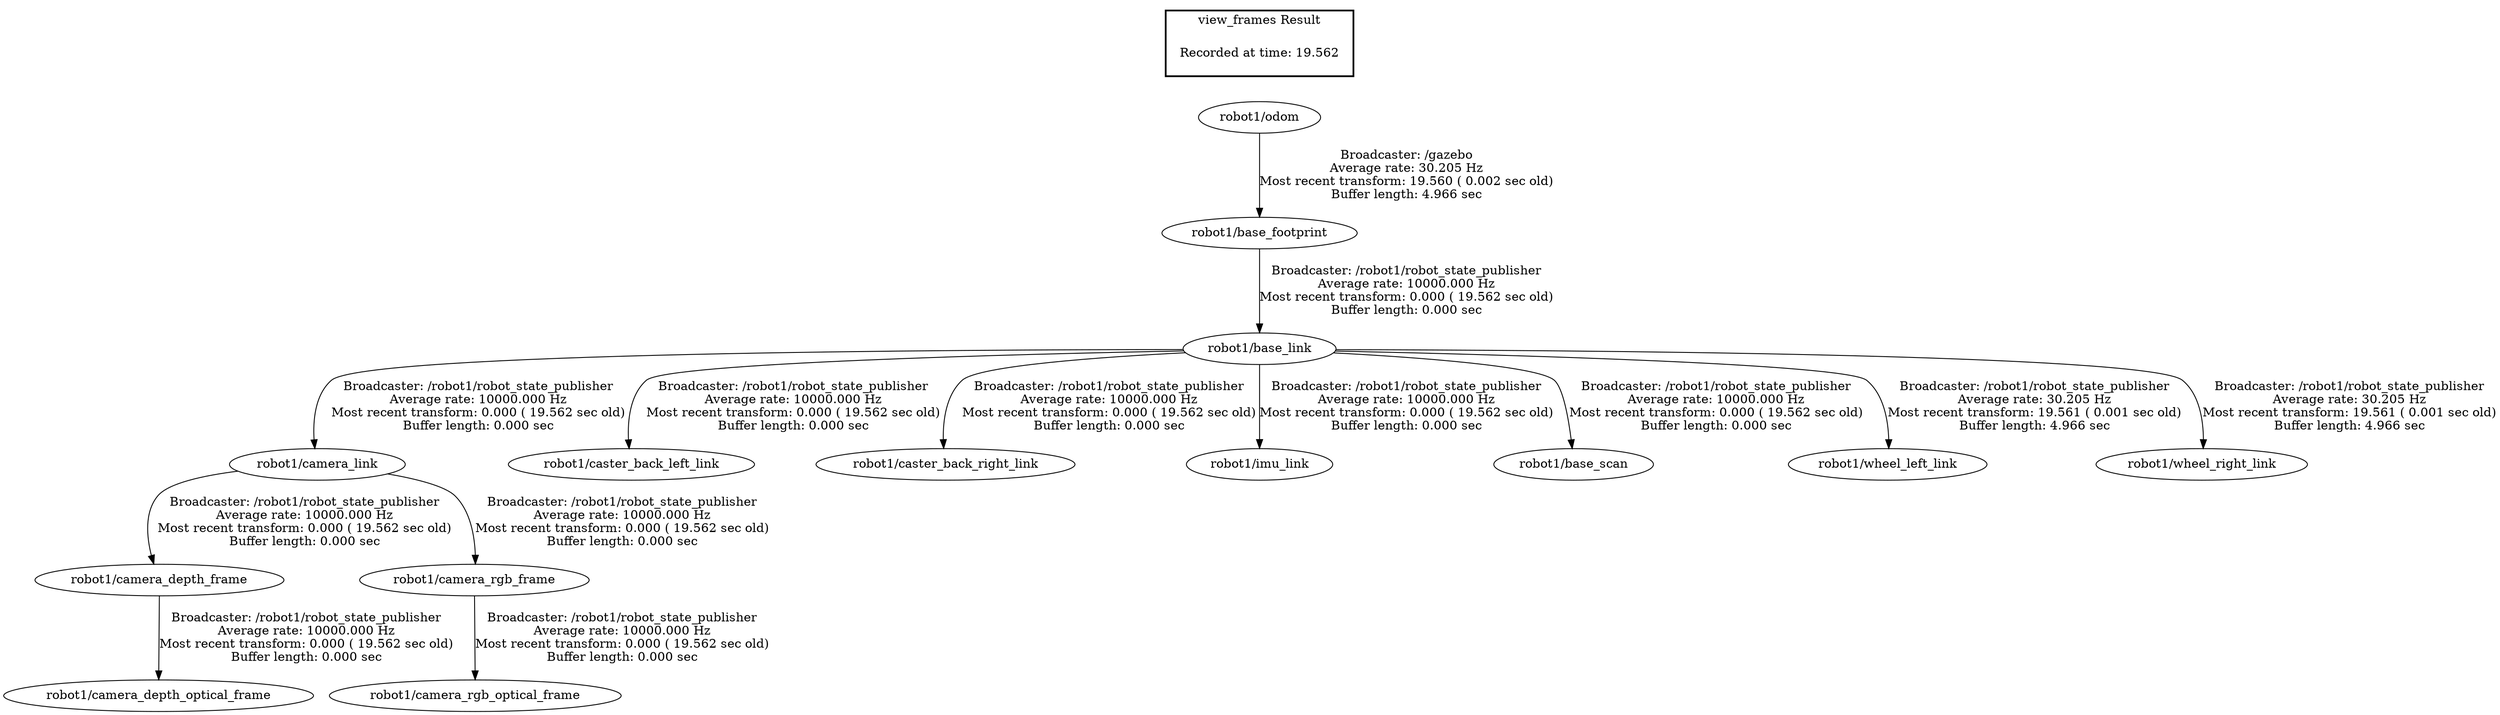 digraph G {
"robot1/base_footprint" -> "robot1/base_link"[label="Broadcaster: /robot1/robot_state_publisher\nAverage rate: 10000.000 Hz\nMost recent transform: 0.000 ( 19.562 sec old)\nBuffer length: 0.000 sec\n"];
"robot1/odom" -> "robot1/base_footprint"[label="Broadcaster: /gazebo\nAverage rate: 30.205 Hz\nMost recent transform: 19.560 ( 0.002 sec old)\nBuffer length: 4.966 sec\n"];
"robot1/camera_link" -> "robot1/camera_depth_frame"[label="Broadcaster: /robot1/robot_state_publisher\nAverage rate: 10000.000 Hz\nMost recent transform: 0.000 ( 19.562 sec old)\nBuffer length: 0.000 sec\n"];
"robot1/base_link" -> "robot1/camera_link"[label="Broadcaster: /robot1/robot_state_publisher\nAverage rate: 10000.000 Hz\nMost recent transform: 0.000 ( 19.562 sec old)\nBuffer length: 0.000 sec\n"];
"robot1/camera_depth_frame" -> "robot1/camera_depth_optical_frame"[label="Broadcaster: /robot1/robot_state_publisher\nAverage rate: 10000.000 Hz\nMost recent transform: 0.000 ( 19.562 sec old)\nBuffer length: 0.000 sec\n"];
"robot1/camera_link" -> "robot1/camera_rgb_frame"[label="Broadcaster: /robot1/robot_state_publisher\nAverage rate: 10000.000 Hz\nMost recent transform: 0.000 ( 19.562 sec old)\nBuffer length: 0.000 sec\n"];
"robot1/camera_rgb_frame" -> "robot1/camera_rgb_optical_frame"[label="Broadcaster: /robot1/robot_state_publisher\nAverage rate: 10000.000 Hz\nMost recent transform: 0.000 ( 19.562 sec old)\nBuffer length: 0.000 sec\n"];
"robot1/base_link" -> "robot1/caster_back_left_link"[label="Broadcaster: /robot1/robot_state_publisher\nAverage rate: 10000.000 Hz\nMost recent transform: 0.000 ( 19.562 sec old)\nBuffer length: 0.000 sec\n"];
"robot1/base_link" -> "robot1/caster_back_right_link"[label="Broadcaster: /robot1/robot_state_publisher\nAverage rate: 10000.000 Hz\nMost recent transform: 0.000 ( 19.562 sec old)\nBuffer length: 0.000 sec\n"];
"robot1/base_link" -> "robot1/imu_link"[label="Broadcaster: /robot1/robot_state_publisher\nAverage rate: 10000.000 Hz\nMost recent transform: 0.000 ( 19.562 sec old)\nBuffer length: 0.000 sec\n"];
"robot1/base_link" -> "robot1/base_scan"[label="Broadcaster: /robot1/robot_state_publisher\nAverage rate: 10000.000 Hz\nMost recent transform: 0.000 ( 19.562 sec old)\nBuffer length: 0.000 sec\n"];
"robot1/base_link" -> "robot1/wheel_left_link"[label="Broadcaster: /robot1/robot_state_publisher\nAverage rate: 30.205 Hz\nMost recent transform: 19.561 ( 0.001 sec old)\nBuffer length: 4.966 sec\n"];
"robot1/base_link" -> "robot1/wheel_right_link"[label="Broadcaster: /robot1/robot_state_publisher\nAverage rate: 30.205 Hz\nMost recent transform: 19.561 ( 0.001 sec old)\nBuffer length: 4.966 sec\n"];
edge [style=invis];
 subgraph cluster_legend { style=bold; color=black; label ="view_frames Result";
"Recorded at time: 19.562"[ shape=plaintext ] ;
 }->"robot1/odom";
}